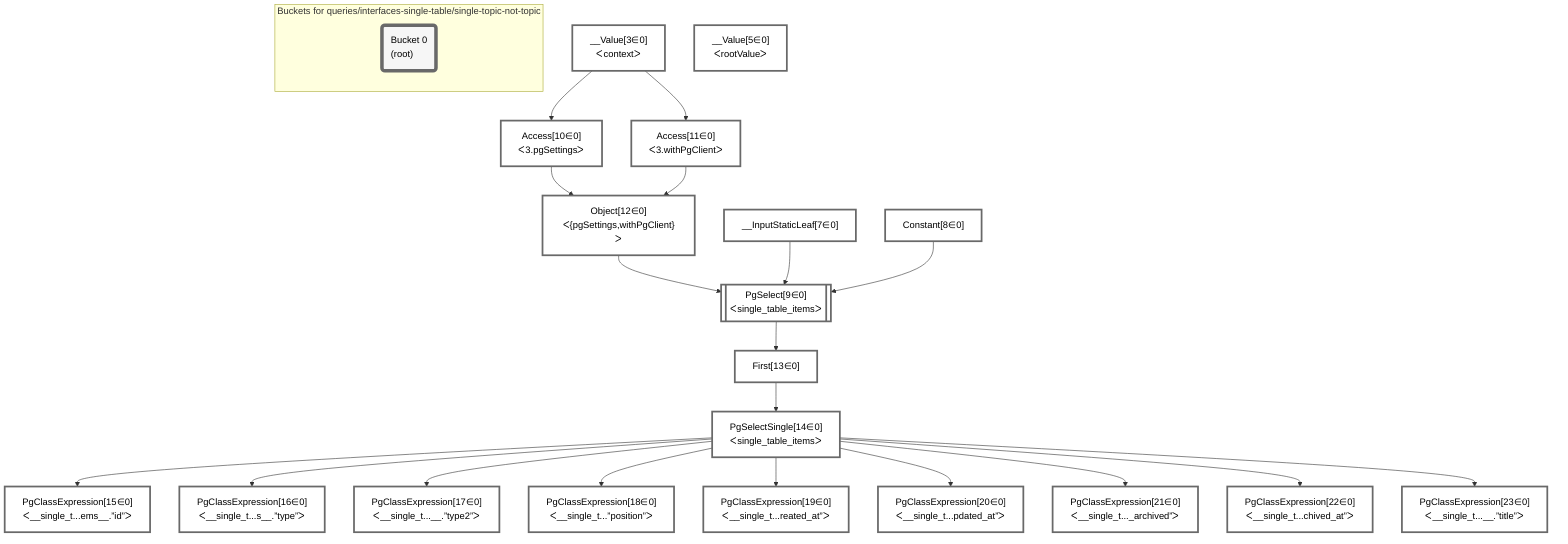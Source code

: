graph TD
    classDef path fill:#eee,stroke:#000,color:#000
    classDef plan fill:#fff,stroke-width:3px,color:#000
    classDef itemplan fill:#fff,stroke-width:6px,color:#000
    classDef sideeffectplan fill:#f00,stroke-width:6px,color:#000
    classDef bucket fill:#f6f6f6,color:#000,stroke-width:6px,text-align:left


    %% define steps
    __Value3["__Value[3∈0]<br />ᐸcontextᐳ"]:::plan
    __Value5["__Value[5∈0]<br />ᐸrootValueᐳ"]:::plan
    __InputStaticLeaf7["__InputStaticLeaf[7∈0]"]:::plan
    Constant8["Constant[8∈0]"]:::plan
    Access10["Access[10∈0]<br />ᐸ3.pgSettingsᐳ"]:::plan
    Access11["Access[11∈0]<br />ᐸ3.withPgClientᐳ"]:::plan
    Object12["Object[12∈0]<br />ᐸ{pgSettings,withPgClient}ᐳ"]:::plan
    PgSelect9[["PgSelect[9∈0]<br />ᐸsingle_table_itemsᐳ"]]:::plan
    First13["First[13∈0]"]:::plan
    PgSelectSingle14["PgSelectSingle[14∈0]<br />ᐸsingle_table_itemsᐳ"]:::plan
    PgClassExpression15["PgClassExpression[15∈0]<br />ᐸ__single_t...ems__.”id”ᐳ"]:::plan
    PgClassExpression16["PgClassExpression[16∈0]<br />ᐸ__single_t...s__.”type”ᐳ"]:::plan
    PgClassExpression17["PgClassExpression[17∈0]<br />ᐸ__single_t...__.”type2”ᐳ"]:::plan
    PgClassExpression18["PgClassExpression[18∈0]<br />ᐸ__single_t...”position”ᐳ"]:::plan
    PgClassExpression19["PgClassExpression[19∈0]<br />ᐸ__single_t...reated_at”ᐳ"]:::plan
    PgClassExpression20["PgClassExpression[20∈0]<br />ᐸ__single_t...pdated_at”ᐳ"]:::plan
    PgClassExpression21["PgClassExpression[21∈0]<br />ᐸ__single_t..._archived”ᐳ"]:::plan
    PgClassExpression22["PgClassExpression[22∈0]<br />ᐸ__single_t...chived_at”ᐳ"]:::plan
    PgClassExpression23["PgClassExpression[23∈0]<br />ᐸ__single_t...__.”title”ᐳ"]:::plan

    %% plan dependencies
    __Value3 --> Access10
    __Value3 --> Access11
    Access10 & Access11 --> Object12
    Object12 & __InputStaticLeaf7 & Constant8 --> PgSelect9
    PgSelect9 --> First13
    First13 --> PgSelectSingle14
    PgSelectSingle14 --> PgClassExpression15
    PgSelectSingle14 --> PgClassExpression16
    PgSelectSingle14 --> PgClassExpression17
    PgSelectSingle14 --> PgClassExpression18
    PgSelectSingle14 --> PgClassExpression19
    PgSelectSingle14 --> PgClassExpression20
    PgSelectSingle14 --> PgClassExpression21
    PgSelectSingle14 --> PgClassExpression22
    PgSelectSingle14 --> PgClassExpression23

    subgraph "Buckets for queries/interfaces-single-table/single-topic-not-topic"
    Bucket0("Bucket 0<br />(root)"):::bucket
    classDef bucket0 stroke:#696969
    class Bucket0,__Value3,__Value5,__InputStaticLeaf7,Constant8,PgSelect9,Access10,Access11,Object12,First13,PgSelectSingle14,PgClassExpression15,PgClassExpression16,PgClassExpression17,PgClassExpression18,PgClassExpression19,PgClassExpression20,PgClassExpression21,PgClassExpression22,PgClassExpression23 bucket0
    end